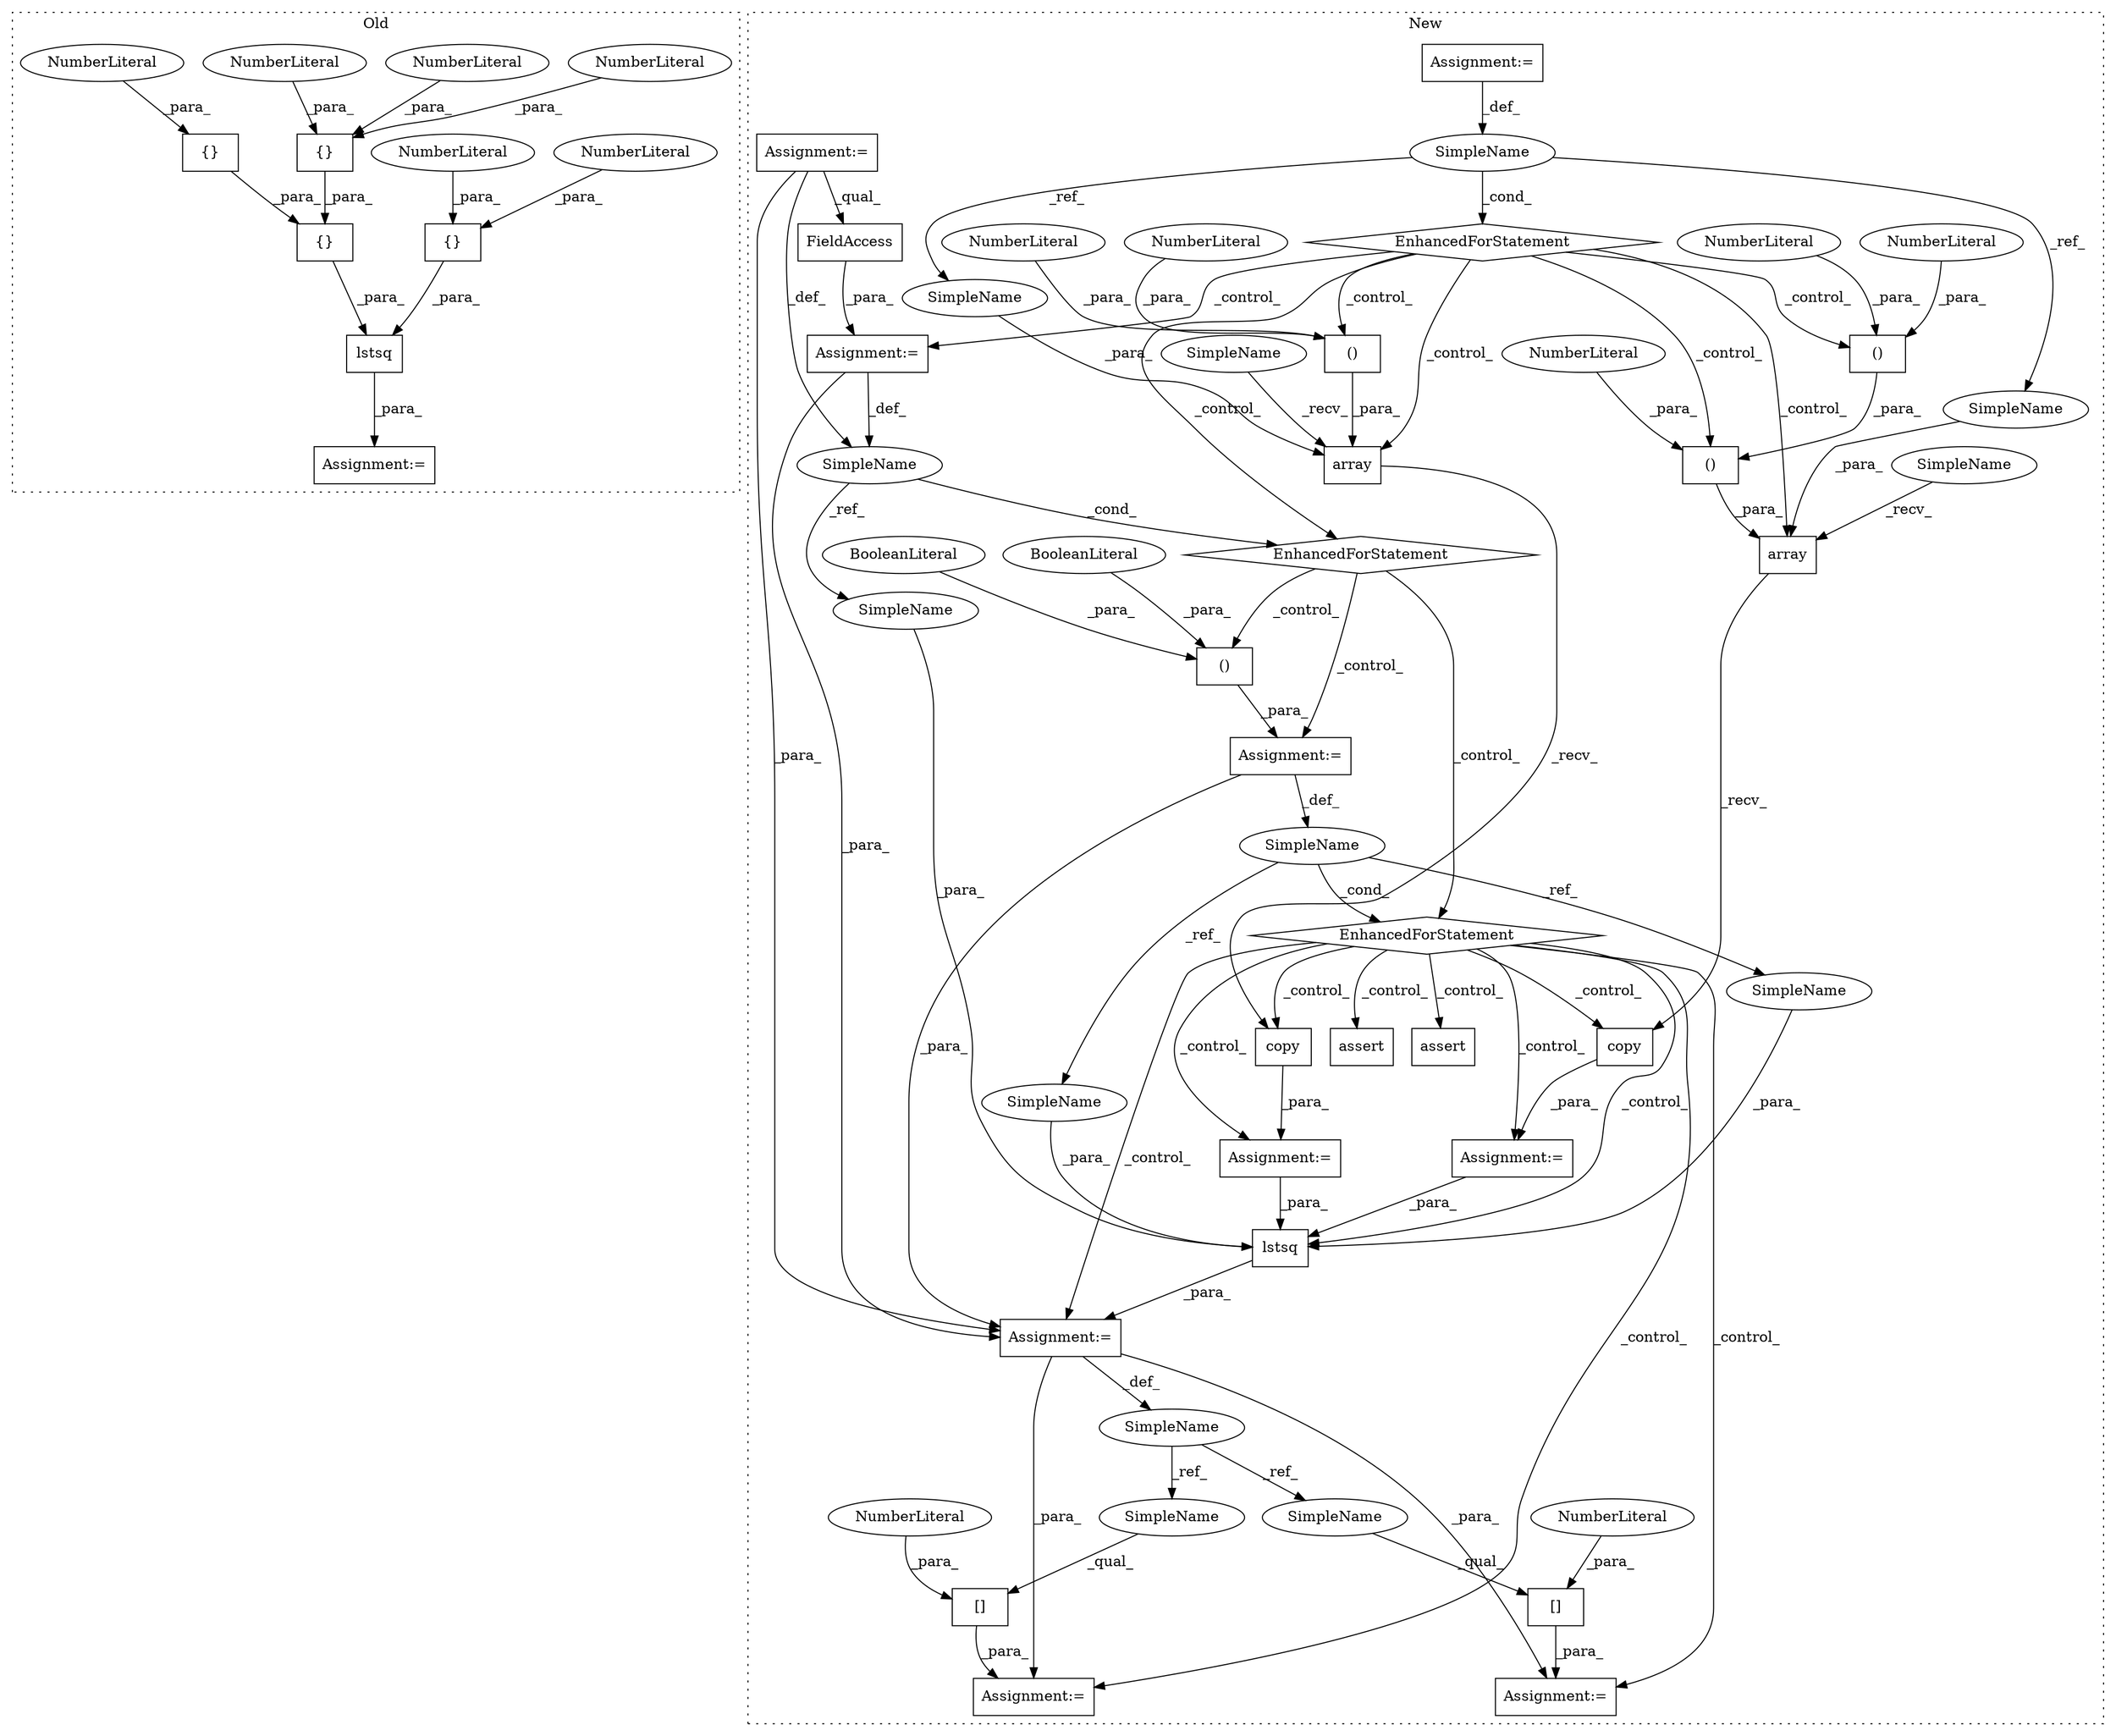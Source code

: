 digraph G {
subgraph cluster0 {
1 [label="lstsq" a="32" s="27727,27736" l="6,1" shape="box"];
29 [label="Assignment:=" a="7" s="27725" l="2" shape="box"];
33 [label="{}" a="4" s="27664,27668" l="1,1" shape="box"];
38 [label="NumberLiteral" a="34" s="27665" l="1" shape="ellipse"];
40 [label="NumberLiteral" a="34" s="27667" l="1" shape="ellipse"];
41 [label="{}" a="4" s="27631,27637" l="1,1" shape="box"];
42 [label="NumberLiteral" a="34" s="27632" l="1" shape="ellipse"];
43 [label="NumberLiteral" a="34" s="27636" l="1" shape="ellipse"];
44 [label="{}" a="4" s="27639,27645" l="1,1" shape="box"];
45 [label="NumberLiteral" a="34" s="27642" l="1" shape="ellipse"];
46 [label="NumberLiteral" a="34" s="27634" l="1" shape="ellipse"];
47 [label="{}" a="4" s="27630,27646" l="1,1" shape="box"];
label = "Old";
style="dotted";
}
subgraph cluster1 {
2 [label="[]" a="2" s="31047,31052" l="4,1" shape="box"];
3 [label="NumberLiteral" a="34" s="31051" l="1" shape="ellipse"];
4 [label="Assignment:=" a="7" s="30698,30802" l="57,2" shape="box"];
5 [label="Assignment:=" a="7" s="31046" l="1" shape="box"];
6 [label="()" a="106" s="30900" l="22" shape="box"];
7 [label="EnhancedForStatement" a="70" s="30698,30802" l="57,2" shape="diamond"];
8 [label="BooleanLiteral" a="9" s="30917" l="5" shape="ellipse"];
9 [label="EnhancedForStatement" a="70" s="30436,30512" l="53,2" shape="diamond"];
10 [label="BooleanLiteral" a="9" s="30900" l="4" shape="ellipse"];
11 [label="EnhancedForStatement" a="70" s="30814,30922" l="61,3" shape="diamond"];
12 [label="lstsq" a="32" s="30987,31032" l="6,1" shape="box"];
13 [label="assert" a="32" s="31085,31127" l="8,1" shape="box"];
14 [label="FieldAccess" a="22" s="30778" l="24" shape="box"];
15 [label="copy" a="32" s="30942" l="6" shape="box"];
16 [label="SimpleName" a="42" s="30493" l="5" shape="ellipse"];
17 [label="copy" a="32" s="30965" l="6" shape="box"];
18 [label="SimpleName" a="42" s="30762" l="13" shape="ellipse"];
19 [label="SimpleName" a="42" s="30879" l="9" shape="ellipse"];
20 [label="Assignment:=" a="7" s="30436,30512" l="53,2" shape="box"];
21 [label="Assignment:=" a="7" s="30986" l="1" shape="box"];
22 [label="Assignment:=" a="7" s="30814,30922" l="61,3" shape="box"];
23 [label="Assignment:=" a="7" s="30962" l="1" shape="box"];
24 [label="Assignment:=" a="7" s="30939" l="1" shape="box"];
25 [label="[]" a="2" s="31067,31072" l="4,1" shape="box"];
26 [label="NumberLiteral" a="34" s="31071" l="1" shape="ellipse"];
27 [label="SimpleName" a="42" s="30983" l="3" shape="ellipse"];
28 [label="Assignment:=" a="7" s="31066" l="1" shape="box"];
30 [label="()" a="106" s="30667" l="15" shape="box"];
31 [label="NumberLiteral" a="34" s="30681" l="1" shape="ellipse"];
32 [label="()" a="106" s="30600" l="29" shape="box"];
34 [label="NumberLiteral" a="34" s="30667" l="1" shape="ellipse"];
35 [label="()" a="106" s="30549" l="81" shape="box"];
36 [label="NumberLiteral" a="34" s="30628" l="1" shape="ellipse"];
37 [label="NumberLiteral" a="34" s="30550" l="1" shape="ellipse"];
39 [label="NumberLiteral" a="34" s="30600" l="1" shape="ellipse"];
48 [label="array" a="32" s="30530,30637" l="19,1" shape="box"];
49 [label="assert" a="32" s="31140,31339" l="16,1" shape="box"];
50 [label="array" a="32" s="30654,30689" l="13,1" shape="box"];
51 [label="Assignment:=" a="7" s="30377" l="9" shape="box"];
52 [label="SimpleName" a="42" s="31047" l="3" shape="ellipse"];
53 [label="SimpleName" a="42" s="31067" l="3" shape="ellipse"];
54 [label="SimpleName" a="42" s="30684" l="5" shape="ellipse"];
55 [label="SimpleName" a="42" s="30632" l="5" shape="ellipse"];
56 [label="SimpleName" a="42" s="30999" l="13" shape="ellipse"];
57 [label="SimpleName" a="42" s="30524" l="5" shape="ellipse"];
58 [label="SimpleName" a="42" s="30648" l="5" shape="ellipse"];
59 [label="SimpleName" a="42" s="31023" l="9" shape="ellipse"];
60 [label="SimpleName" a="42" s="31013" l="9" shape="ellipse"];
label = "New";
style="dotted";
}
1 -> 29 [label="_para_"];
2 -> 5 [label="_para_"];
3 -> 2 [label="_para_"];
4 -> 21 [label="_para_"];
4 -> 18 [label="_def_"];
6 -> 22 [label="_para_"];
7 -> 11 [label="_control_"];
7 -> 6 [label="_control_"];
7 -> 22 [label="_control_"];
8 -> 6 [label="_para_"];
9 -> 4 [label="_control_"];
9 -> 7 [label="_control_"];
9 -> 30 [label="_control_"];
9 -> 35 [label="_control_"];
9 -> 48 [label="_control_"];
9 -> 32 [label="_control_"];
9 -> 50 [label="_control_"];
10 -> 6 [label="_para_"];
11 -> 49 [label="_control_"];
11 -> 12 [label="_control_"];
11 -> 17 [label="_control_"];
11 -> 5 [label="_control_"];
11 -> 13 [label="_control_"];
11 -> 28 [label="_control_"];
11 -> 21 [label="_control_"];
11 -> 15 [label="_control_"];
11 -> 23 [label="_control_"];
11 -> 24 [label="_control_"];
12 -> 21 [label="_para_"];
14 -> 4 [label="_para_"];
15 -> 24 [label="_para_"];
16 -> 54 [label="_ref_"];
16 -> 9 [label="_cond_"];
16 -> 55 [label="_ref_"];
17 -> 23 [label="_para_"];
18 -> 56 [label="_ref_"];
18 -> 7 [label="_cond_"];
19 -> 59 [label="_ref_"];
19 -> 11 [label="_cond_"];
19 -> 60 [label="_ref_"];
20 -> 16 [label="_def_"];
21 -> 5 [label="_para_"];
21 -> 28 [label="_para_"];
21 -> 27 [label="_def_"];
22 -> 21 [label="_para_"];
22 -> 19 [label="_def_"];
23 -> 12 [label="_para_"];
24 -> 12 [label="_para_"];
25 -> 28 [label="_para_"];
26 -> 25 [label="_para_"];
27 -> 53 [label="_ref_"];
27 -> 52 [label="_ref_"];
30 -> 50 [label="_para_"];
31 -> 30 [label="_para_"];
32 -> 35 [label="_para_"];
33 -> 1 [label="_para_"];
34 -> 30 [label="_para_"];
35 -> 48 [label="_para_"];
36 -> 32 [label="_para_"];
37 -> 35 [label="_para_"];
38 -> 33 [label="_para_"];
39 -> 32 [label="_para_"];
40 -> 33 [label="_para_"];
41 -> 47 [label="_para_"];
42 -> 41 [label="_para_"];
43 -> 41 [label="_para_"];
44 -> 47 [label="_para_"];
45 -> 44 [label="_para_"];
46 -> 41 [label="_para_"];
47 -> 1 [label="_para_"];
48 -> 15 [label="_recv_"];
50 -> 17 [label="_recv_"];
51 -> 18 [label="_def_"];
51 -> 14 [label="_qual_"];
51 -> 21 [label="_para_"];
52 -> 2 [label="_qual_"];
53 -> 25 [label="_qual_"];
54 -> 50 [label="_para_"];
55 -> 48 [label="_para_"];
56 -> 12 [label="_para_"];
57 -> 48 [label="_recv_"];
58 -> 50 [label="_recv_"];
59 -> 12 [label="_para_"];
60 -> 12 [label="_para_"];
}